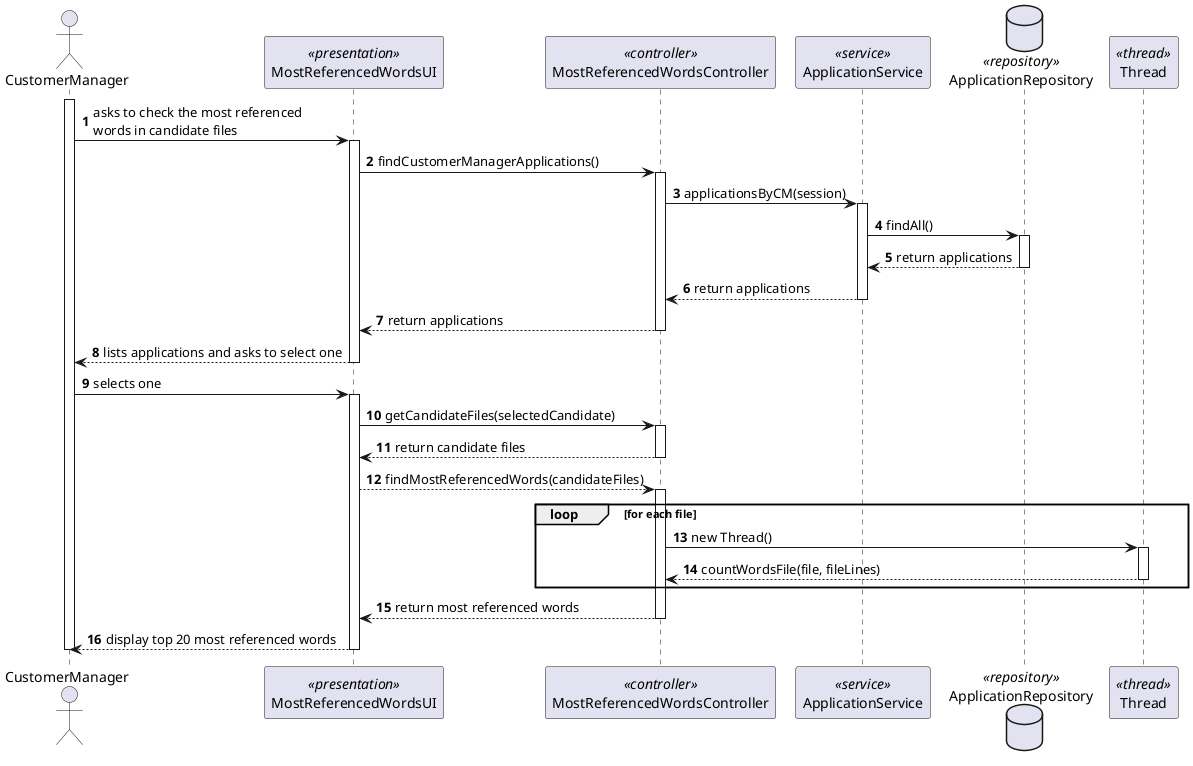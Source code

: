 @startuml
autonumber

actor CustomerManager

participant MostReferencedWordsUI <<presentation>>
participant MostReferencedWordsController <<controller>>

participant ApplicationService <<service>>
database ApplicationRepository <<repository>>

participant Thread <<thread>>

activate CustomerManager

    CustomerManager -> MostReferencedWordsUI : asks to check the most referenced \nwords in candidate files
    activate MostReferencedWordsUI

        MostReferencedWordsUI -> MostReferencedWordsController : findCustomerManagerApplications()
        activate MostReferencedWordsController

            MostReferencedWordsController -> ApplicationService : applicationsByCM(session)
            activate ApplicationService

                ApplicationService -> ApplicationRepository : findAll()
                activate ApplicationRepository

                    ApplicationRepository --> ApplicationService : return applications
                deactivate ApplicationRepository

                ApplicationService --> MostReferencedWordsController : return applications
            deactivate ApplicationService

            MostReferencedWordsController --> MostReferencedWordsUI : return applications
        deactivate MostReferencedWordsController

        MostReferencedWordsUI --> CustomerManager : lists applications and asks to select one
    deactivate MostReferencedWordsUI

    CustomerManager -> MostReferencedWordsUI : selects one
    activate MostReferencedWordsUI

        MostReferencedWordsUI -> MostReferencedWordsController : getCandidateFiles(selectedCandidate)
        activate MostReferencedWordsController

            MostReferencedWordsController --> MostReferencedWordsUI : return candidate files
        deactivate MostReferencedWordsController

        MostReferencedWordsUI --> MostReferencedWordsController : findMostReferencedWords(candidateFiles)
        activate MostReferencedWordsController

loop for each file

            MostReferencedWordsController -> Thread : new Thread()
            activate Thread

                Thread --> MostReferencedWordsController : countWordsFile(file, fileLines)
            deactivate Thread

end loop

            MostReferencedWordsController --> MostReferencedWordsUI : return most referenced words
        deactivate MostReferencedWordsController

        MostReferencedWordsUI --> CustomerManager : display top 20 most referenced words
    deactivate MostReferencedWordsUI

deactivate CustomerManager

@enduml